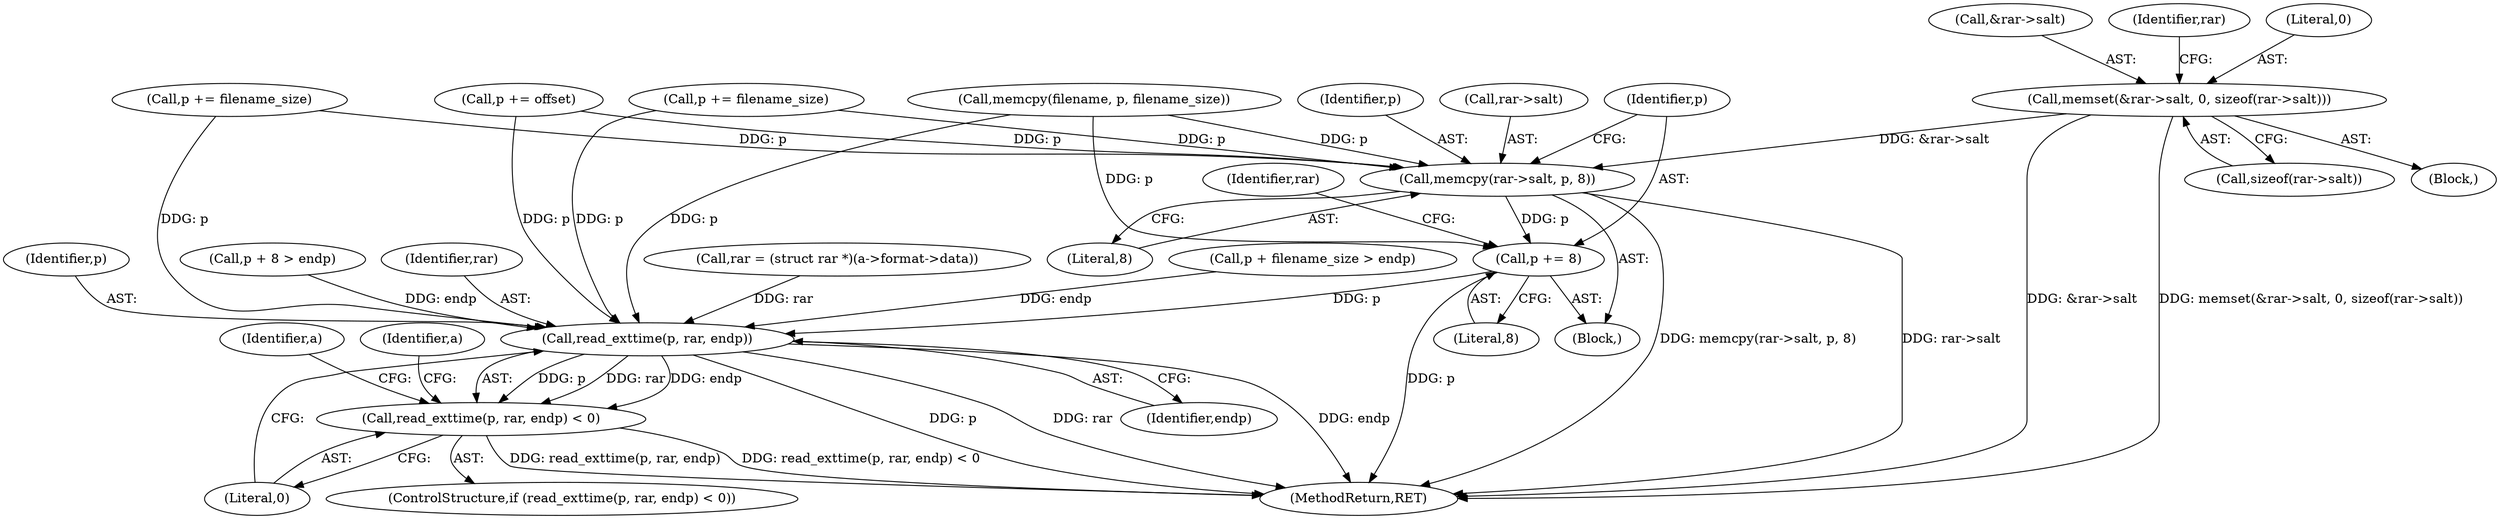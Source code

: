 digraph "0_libarchive_5562545b5562f6d12a4ef991fae158bf4ccf92b6@API" {
"1000303" [label="(Call,memset(&rar->salt, 0, sizeof(rar->salt)))"];
"1001359" [label="(Call,memcpy(rar->salt, p, 8))"];
"1001365" [label="(Call,p += 8)"];
"1001377" [label="(Call,read_exttime(p, rar, endp))"];
"1001376" [label="(Call,read_exttime(p, rar, endp) < 0)"];
"1000304" [label="(Call,&rar->salt)"];
"1001075" [label="(Call,p += filename_size)"];
"1001359" [label="(Call,memcpy(rar->salt, p, 8))"];
"1001342" [label="(Block,)"];
"1001364" [label="(Literal,8)"];
"1000628" [label="(Call,p + filename_size > endp)"];
"1001375" [label="(ControlStructure,if (read_exttime(p, rar, endp) < 0))"];
"1001380" [label="(Identifier,endp)"];
"1001363" [label="(Identifier,p)"];
"1001381" [label="(Literal,0)"];
"1001378" [label="(Identifier,p)"];
"1001360" [label="(Call,rar->salt)"];
"1000303" [label="(Call,memset(&rar->salt, 0, sizeof(rar->salt)))"];
"1001386" [label="(Identifier,a)"];
"1001366" [label="(Identifier,p)"];
"1001367" [label="(Literal,8)"];
"1000315" [label="(Identifier,rar)"];
"1001377" [label="(Call,read_exttime(p, rar, endp))"];
"1001376" [label="(Call,read_exttime(p, rar, endp) < 0)"];
"1000699" [label="(Call,memcpy(filename, p, filename_size))"];
"1001344" [label="(Call,p + 8 > endp)"];
"1001379" [label="(Identifier,rar)"];
"1000308" [label="(Literal,0)"];
"1000309" [label="(Call,sizeof(rar->salt))"];
"1000143" [label="(Call,rar = (struct rar *)(a->format->data))"];
"1000262" [label="(Block,)"];
"1001007" [label="(Call,p += offset)"];
"1001055" [label="(Call,p += filename_size)"];
"1001371" [label="(Identifier,rar)"];
"1001365" [label="(Call,p += 8)"];
"1001741" [label="(MethodReturn,RET)"];
"1001393" [label="(Identifier,a)"];
"1000303" -> "1000262"  [label="AST: "];
"1000303" -> "1000309"  [label="CFG: "];
"1000304" -> "1000303"  [label="AST: "];
"1000308" -> "1000303"  [label="AST: "];
"1000309" -> "1000303"  [label="AST: "];
"1000315" -> "1000303"  [label="CFG: "];
"1000303" -> "1001741"  [label="DDG: &rar->salt"];
"1000303" -> "1001741"  [label="DDG: memset(&rar->salt, 0, sizeof(rar->salt))"];
"1000303" -> "1001359"  [label="DDG: &rar->salt"];
"1001359" -> "1001342"  [label="AST: "];
"1001359" -> "1001364"  [label="CFG: "];
"1001360" -> "1001359"  [label="AST: "];
"1001363" -> "1001359"  [label="AST: "];
"1001364" -> "1001359"  [label="AST: "];
"1001366" -> "1001359"  [label="CFG: "];
"1001359" -> "1001741"  [label="DDG: memcpy(rar->salt, p, 8)"];
"1001359" -> "1001741"  [label="DDG: rar->salt"];
"1000699" -> "1001359"  [label="DDG: p"];
"1001055" -> "1001359"  [label="DDG: p"];
"1001007" -> "1001359"  [label="DDG: p"];
"1001075" -> "1001359"  [label="DDG: p"];
"1001359" -> "1001365"  [label="DDG: p"];
"1001365" -> "1001342"  [label="AST: "];
"1001365" -> "1001367"  [label="CFG: "];
"1001366" -> "1001365"  [label="AST: "];
"1001367" -> "1001365"  [label="AST: "];
"1001371" -> "1001365"  [label="CFG: "];
"1001365" -> "1001741"  [label="DDG: p"];
"1000699" -> "1001365"  [label="DDG: p"];
"1001365" -> "1001377"  [label="DDG: p"];
"1001377" -> "1001376"  [label="AST: "];
"1001377" -> "1001380"  [label="CFG: "];
"1001378" -> "1001377"  [label="AST: "];
"1001379" -> "1001377"  [label="AST: "];
"1001380" -> "1001377"  [label="AST: "];
"1001381" -> "1001377"  [label="CFG: "];
"1001377" -> "1001741"  [label="DDG: endp"];
"1001377" -> "1001741"  [label="DDG: p"];
"1001377" -> "1001741"  [label="DDG: rar"];
"1001377" -> "1001376"  [label="DDG: p"];
"1001377" -> "1001376"  [label="DDG: rar"];
"1001377" -> "1001376"  [label="DDG: endp"];
"1001055" -> "1001377"  [label="DDG: p"];
"1001007" -> "1001377"  [label="DDG: p"];
"1001075" -> "1001377"  [label="DDG: p"];
"1000699" -> "1001377"  [label="DDG: p"];
"1000143" -> "1001377"  [label="DDG: rar"];
"1000628" -> "1001377"  [label="DDG: endp"];
"1001344" -> "1001377"  [label="DDG: endp"];
"1001376" -> "1001375"  [label="AST: "];
"1001376" -> "1001381"  [label="CFG: "];
"1001381" -> "1001376"  [label="AST: "];
"1001386" -> "1001376"  [label="CFG: "];
"1001393" -> "1001376"  [label="CFG: "];
"1001376" -> "1001741"  [label="DDG: read_exttime(p, rar, endp)"];
"1001376" -> "1001741"  [label="DDG: read_exttime(p, rar, endp) < 0"];
}
